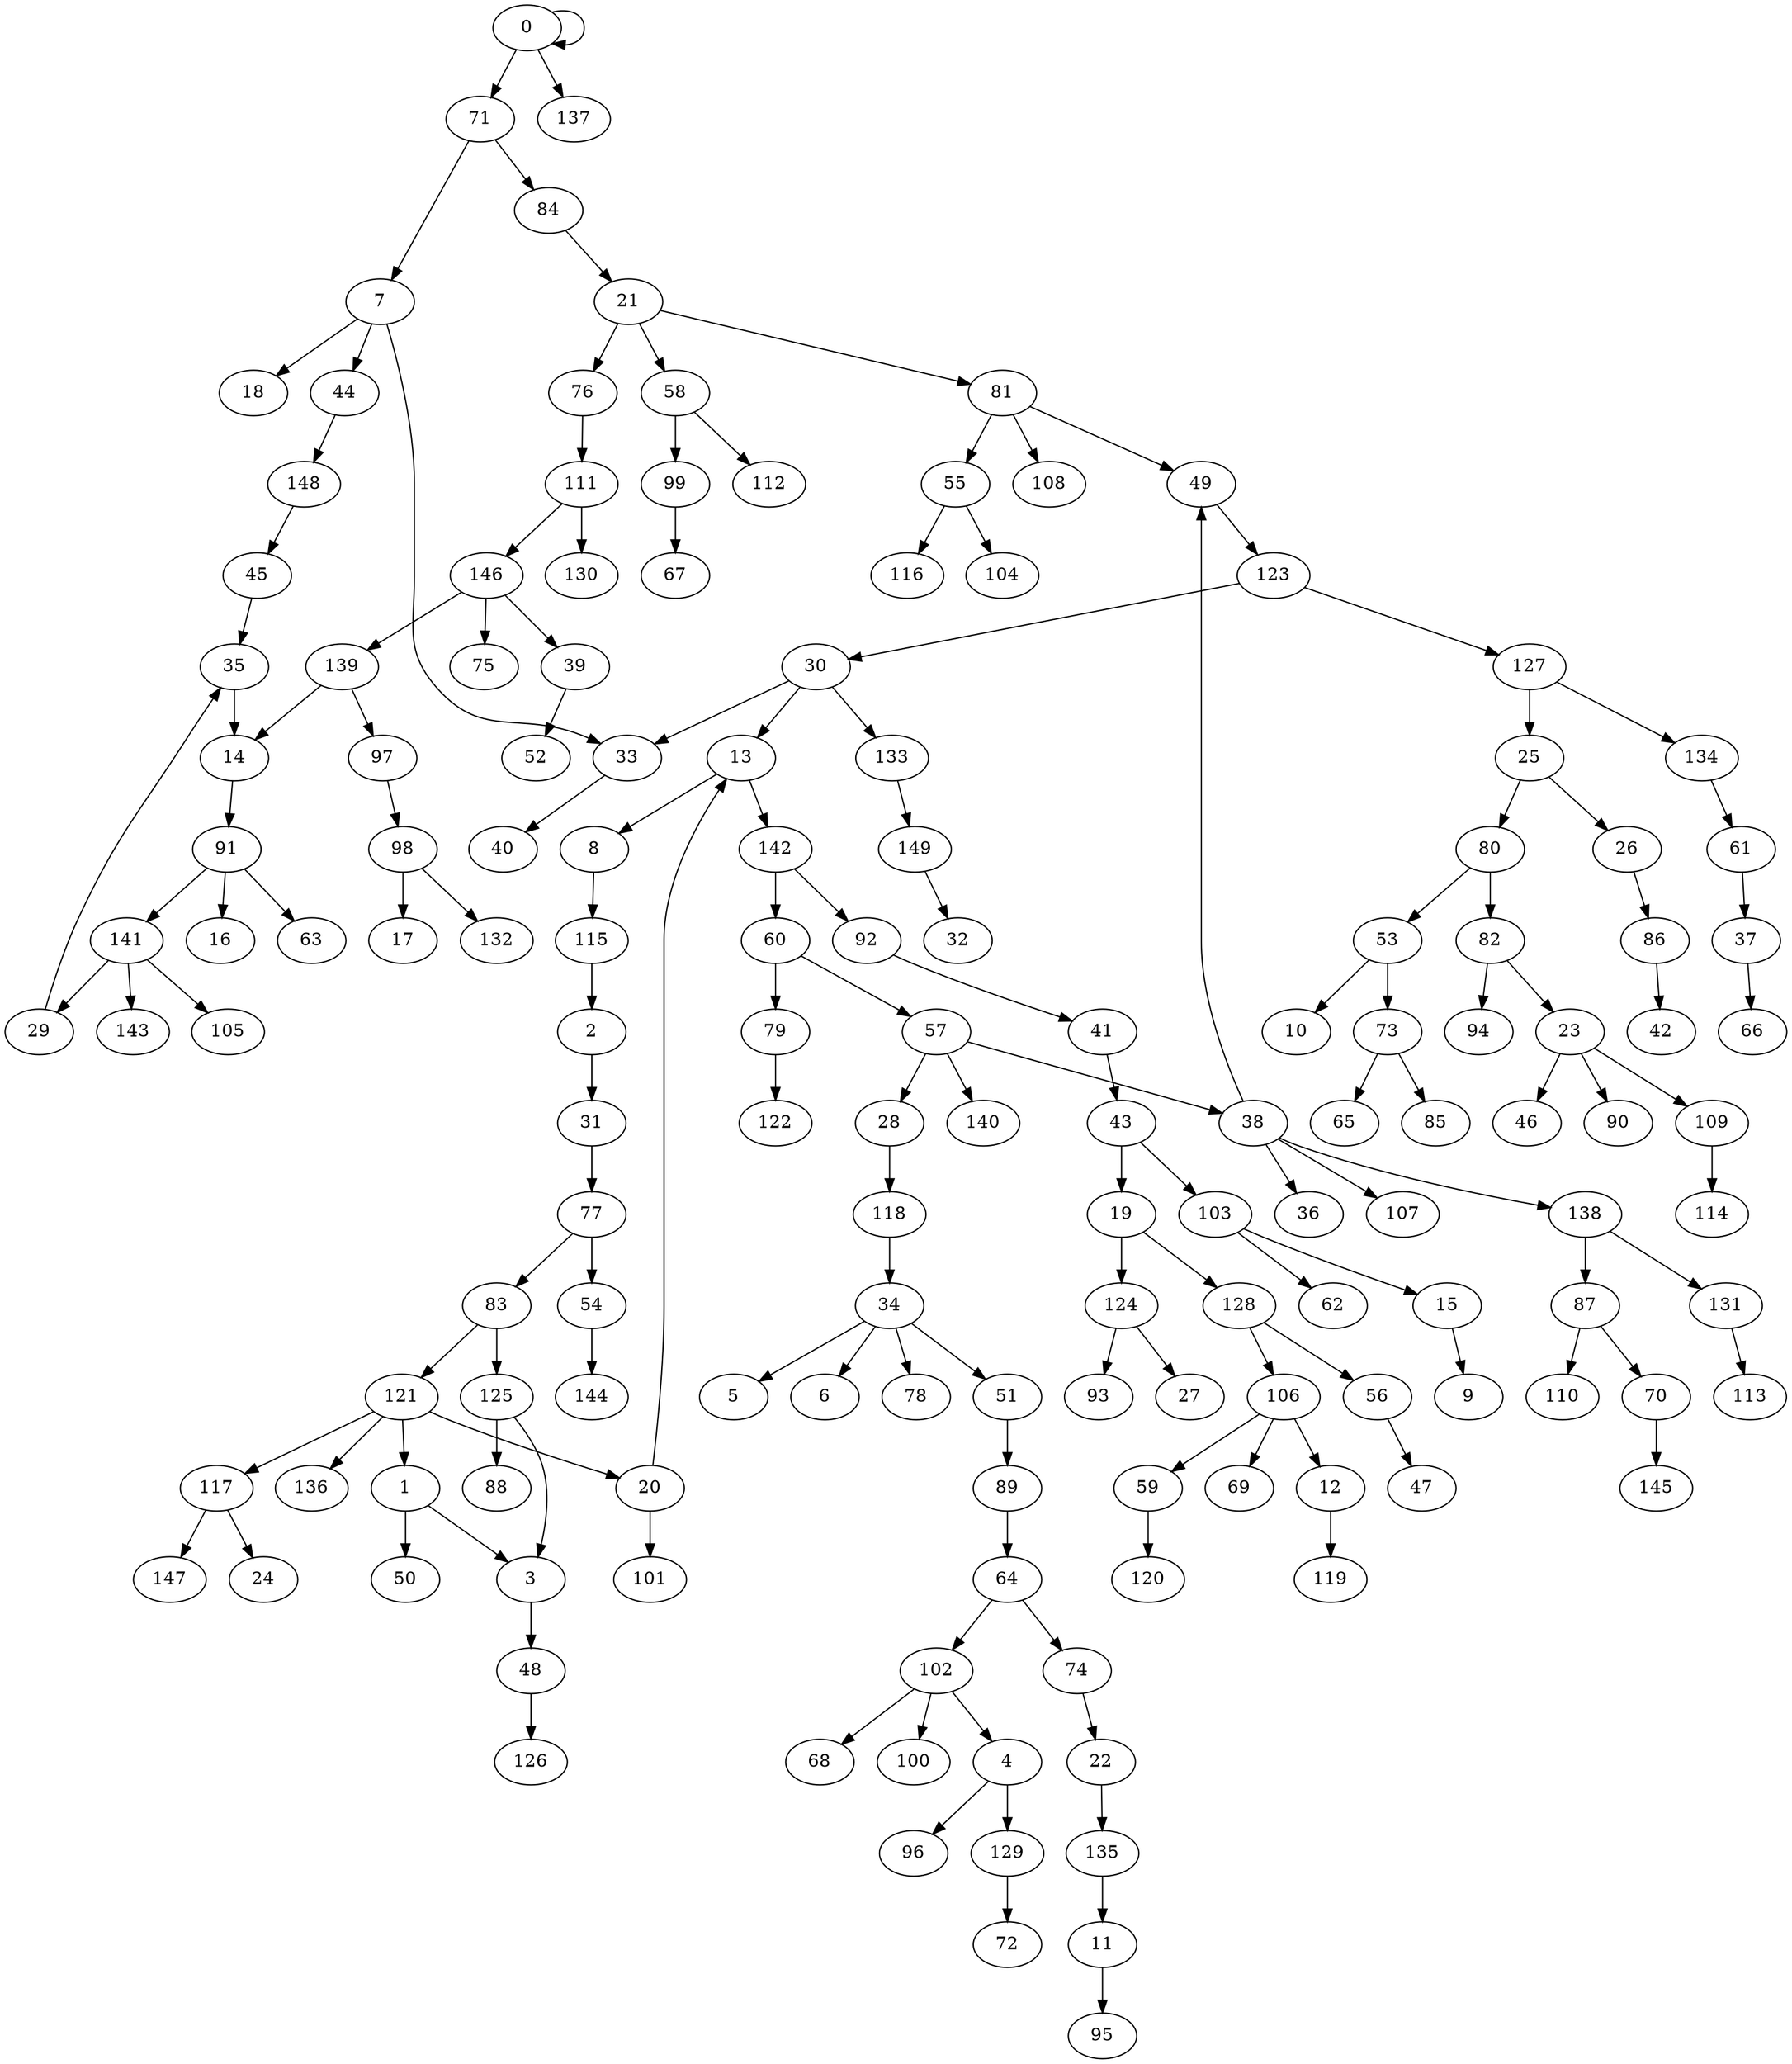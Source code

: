 digraph {
	graph [bb="0,0,1401,1620"];
	node [label="\N"];
	0	[height=0.5,
		pos="392,1602",
		width=0.75];
	0 -> 0	[pos="e,411.9,1589.6 411.9,1614.4 424.69,1617.7 437,1613.5 437,1602 437,1593.6 430.5,1589.1 422.04,1588.6"];
	71	[height=0.5,
		pos="356,1530",
		width=0.75];
	0 -> 71	[pos="e,364.3,1547.1 383.65,1584.8 379.29,1576.3 373.85,1565.7 368.96,1556.2"];
	137	[height=0.5,
		pos="428,1530",
		width=0.75];
	0 -> 137	[pos="e,419.7,1547.1 400.35,1584.8 404.71,1576.3 410.15,1565.7 415.04,1556.2"];
	1	[height=0.5,
		pos="310,450",
		width=0.75];
	3	[height=0.5,
		pos="405,378",
		width=0.75];
	1 -> 3	[pos="e,387.36,391.99 327.42,436.16 341.93,425.47 362.79,410.1 379.23,397.99"];
	50	[height=0.5,
		pos="310,378",
		width=0.75];
	1 -> 50	[pos="e,310,396.1 310,431.7 310,423.98 310,414.71 310,406.11"];
	2	[height=0.5,
		pos="454,810",
		width=0.75];
	31	[height=0.5,
		pos="454,738",
		width=0.75];
	2 -> 31	[pos="e,454,756.1 454,791.7 454,783.98 454,774.71 454,766.11"];
	48	[height=0.5,
		pos="405,306",
		width=0.75];
	3 -> 48	[pos="e,405,324.1 405,359.7 405,351.98 405,342.71 405,334.11"];
	4	[height=0.5,
		pos="771,234",
		width=0.75];
	96	[height=0.5,
		pos="699,162",
		width=0.75];
	4 -> 96	[pos="e,713.8,177.38 756.43,218.83 746.25,208.94 732.48,195.55 720.97,184.36"];
	129	[height=0.5,
		pos="771,162",
		width=0.75];
	4 -> 129	[pos="e,771,180.1 771,215.7 771,207.98 771,198.71 771,190.11"];
	5	[height=0.5,
		pos="564,522",
		width=0.75];
	6	[height=0.5,
		pos="636,522",
		width=0.75];
	7	[height=0.5,
		pos="280,1386",
		width=0.75];
	18	[height=0.5,
		pos="180,1314",
		width=0.75];
	7 -> 18	[pos="e,198.06,1327.6 262.12,1372.5 246.72,1361.7 224.26,1346 206.72,1333.7"];
	33	[height=0.5,
		pos="477,1026",
		width=0.75];
	7 -> 33	[pos="e,455.89,1037.6 285.33,1368.1 293.2,1341.8 307,1288.9 307,1243 307,1243 307,1243 307,1169 307,1128.6 298.76,1109.9 326,1080 362.07,\
1040.4 391.11,1063.5 441,1044 442.83,1043.3 444.71,1042.5 446.59,1041.7"];
	44	[height=0.5,
		pos="252,1314",
		width=0.75];
	7 -> 44	[pos="e,258.59,1331.5 273.36,1368.4 270.09,1360.2 266.06,1350.1 262.38,1341"];
	8	[height=0.5,
		pos="454,954",
		width=0.75];
	115	[height=0.5,
		pos="454,882",
		width=0.75];
	8 -> 115	[pos="e,454,900.1 454,935.7 454,927.98 454,918.71 454,910.11"];
	9	[height=0.5,
		pos="1140,522",
		width=0.75];
	10	[height=0.5,
		pos="1014,810",
		width=0.75];
	11	[height=0.5,
		pos="843,90",
		width=0.75];
	95	[height=0.5,
		pos="843,18",
		width=0.75];
	11 -> 95	[pos="e,843,36.104 843,71.697 843,63.983 843,54.712 843,46.112"];
	12	[height=0.5,
		pos="1032,450",
		width=0.75];
	119	[height=0.5,
		pos="1032,378",
		width=0.75];
	12 -> 119	[pos="e,1032,396.1 1032,431.7 1032,423.98 1032,414.71 1032,406.11"];
	13	[height=0.5,
		pos="575,1026",
		width=0.75];
	13 -> 8	[pos="e,473.7,966.4 555.29,1013.6 535.51,1002.2 504.85,984.42 482.44,971.46"];
	142	[height=0.5,
		pos="600,954",
		width=0.75];
	13 -> 142	[pos="e,593.94,971.96 580.92,1008.4 583.78,1000.4 587.27,990.64 590.48,981.64"];
	14	[height=0.5,
		pos="171,1026",
		width=0.75];
	91	[height=0.5,
		pos="169,954",
		width=0.75];
	14 -> 91	[pos="e,169.49,972.1 170.51,1007.7 170.29,999.98 170.02,990.71 169.77,982.11"];
	15	[height=0.5,
		pos="1140,594",
		width=0.75];
	15 -> 9	[pos="e,1140,540.1 1140,575.7 1140,567.98 1140,558.71 1140,550.11"];
	16	[height=0.5,
		pos="166,882",
		width=0.75];
	17	[height=0.5,
		pos="310,882",
		width=0.75];
	19	[height=0.5,
		pos="888,666",
		width=0.75];
	124	[height=0.5,
		pos="888,594",
		width=0.75];
	19 -> 124	[pos="e,888,612.1 888,647.7 888,639.98 888,630.71 888,622.11"];
	128	[height=0.5,
		pos="978,594",
		width=0.75];
	19 -> 128	[pos="e,961.15,608.11 904.93,651.83 918.5,641.27 937.76,626.3 953.09,614.37"];
	20	[height=0.5,
		pos="500,450",
		width=0.75];
	20 -> 13	[pos="e,562.59,1009.9 501.78,468.03 504.4,494.66 509,547.79 509,593 509,883 509,883 509,883 509,928.38 537.06,974.96 556.59,1001.9"];
	101	[height=0.5,
		pos="500,378",
		width=0.75];
	20 -> 101	[pos="e,500,396.1 500,431.7 500,423.98 500,414.71 500,406.11"];
	21	[height=0.5,
		pos="470,1386",
		width=0.75];
	58	[height=0.5,
		pos="506,1314",
		width=0.75];
	21 -> 58	[pos="e,497.7,1331.1 478.35,1368.8 482.71,1360.3 488.15,1349.7 493.04,1340.2"];
	76	[height=0.5,
		pos="434,1314",
		width=0.75];
	21 -> 76	[pos="e,442.3,1331.1 461.65,1368.8 457.29,1360.3 451.85,1349.7 446.96,1340.2"];
	81	[height=0.5,
		pos="699,1314",
		width=0.75];
	21 -> 81	[pos="e,674.9,1322.4 494.07,1377.6 535.05,1365.1 618.44,1339.6 665.23,1325.3"];
	22	[height=0.5,
		pos="843,234",
		width=0.75];
	135	[height=0.5,
		pos="843,162",
		width=0.75];
	22 -> 135	[pos="e,843,180.1 843,215.7 843,207.98 843,198.71 843,190.11"];
	23	[height=0.5,
		pos="1230,810",
		width=0.75];
	46	[height=0.5,
		pos="1194,738",
		width=0.75];
	23 -> 46	[pos="e,1202.3,755.15 1221.7,792.76 1217.3,784.28 1211.9,773.71 1207,764.2"];
	90	[height=0.5,
		pos="1266,738",
		width=0.75];
	23 -> 90	[pos="e,1257.7,755.15 1238.3,792.76 1242.7,784.28 1248.1,773.71 1253,764.2"];
	109	[height=0.5,
		pos="1338,738",
		width=0.75];
	23 -> 109	[pos="e,1319.4,751.05 1248.8,796.81 1266,785.67 1291.6,769.06 1311,756.5"];
	24	[height=0.5,
		pos="202,378",
		width=0.75];
	25	[height=0.5,
		pos="1230,1026",
		width=0.75];
	26	[height=0.5,
		pos="1275,954",
		width=0.75];
	25 -> 26	[pos="e,1264.8,970.82 1240.2,1009.1 1245.8,1000.3 1253,989.26 1259.3,979.42"];
	80	[height=0.5,
		pos="1194,954",
		width=0.75];
	25 -> 80	[pos="e,1202.3,971.15 1221.7,1008.8 1217.3,1000.3 1211.9,989.71 1207,980.2"];
	86	[height=0.5,
		pos="1297,882",
		width=0.75];
	26 -> 86	[pos="e,1291.7,899.79 1280.3,936.05 1282.8,928.06 1285.9,918.33 1288.7,909.4"];
	27	[height=0.5,
		pos="924,522",
		width=0.75];
	28	[height=0.5,
		pos="676,738",
		width=0.75];
	118	[height=0.5,
		pos="676,666",
		width=0.75];
	28 -> 118	[pos="e,676,684.1 676,719.7 676,711.98 676,702.71 676,694.11"];
	29	[height=0.5,
		pos="27,810",
		width=0.75];
	35	[height=0.5,
		pos="171,1098",
		width=0.75];
	29 -> 35	[pos="e,159.85,1081.5 31.96,827.7 37.535,845.81 47.228,875.42 58,900 87.136,966.47 97.447,981.9 135,1044 140.87,1053.7 147.78,1064.1 153.96,\
1073.1"];
	30	[height=0.5,
		pos="645,1098",
		width=0.75];
	30 -> 13	[pos="e,589.49,1041.5 630.5,1082.5 620.73,1072.7 607.69,1059.7 596.7,1048.7"];
	30 -> 33	[pos="e,499.4,1036.3 622.69,1087.7 593.45,1075.5 541.97,1054.1 508.69,1040.2"];
	133	[height=0.5,
		pos="690,1026",
		width=0.75];
	30 -> 133	[pos="e,679.83,1042.8 655.21,1081.1 660.85,1072.3 667.97,1061.3 674.3,1051.4"];
	77	[height=0.5,
		pos="454,666",
		width=0.75];
	31 -> 77	[pos="e,454,684.1 454,719.7 454,711.98 454,702.71 454,694.11"];
	32	[height=0.5,
		pos="744,882",
		width=0.75];
	40	[height=0.5,
		pos="382,954",
		width=0.75];
	33 -> 40	[pos="e,399.64,967.99 459.58,1012.2 445.07,1001.5 424.21,986.1 407.77,973.99"];
	34	[height=0.5,
		pos="676,594",
		width=0.75];
	34 -> 5	[pos="e,583.09,534.93 657,581.13 639.06,569.91 611.95,552.97 591.62,540.26"];
	34 -> 6	[pos="e,645.23,539.15 666.72,576.76 661.83,568.19 655.71,557.49 650.23,547.9"];
	51	[height=0.5,
		pos="780,522",
		width=0.75];
	34 -> 51	[pos="e,761.57,535.41 694.59,580.49 710.86,569.54 734.69,553.49 753.05,541.14"];
	78	[height=0.5,
		pos="708,522",
		width=0.75];
	34 -> 78	[pos="e,700.47,539.47 683.58,576.41 687.37,568.13 692.03,557.92 696.27,548.66"];
	35 -> 14	[pos="e,171,1044.1 171,1079.7 171,1072 171,1062.7 171,1054.1"];
	36	[height=0.5,
		pos="1032,666",
		width=0.75];
	37	[height=0.5,
		pos="1369,882",
		width=0.75];
	66	[height=0.5,
		pos="1374,810",
		width=0.75];
	37 -> 66	[pos="e,1372.8,828.1 1370.2,863.7 1370.8,855.98 1371.4,846.71 1372.1,838.11"];
	38	[height=0.5,
		pos="978,738",
		width=0.75];
	38 -> 36	[pos="e,1020,682.49 989.98,721.46 996.98,712.4 1005.9,700.79 1013.8,690.61"];
	49	[height=0.5,
		pos="814,1242",
		width=0.75];
	38 -> 49	[pos="e,814,1224 954.15,746.97 908.67,763.84 814,807.75 814,881 814,1099 814,1099 814,1099 814,1139 814,1185.3 814,1213.9"];
	107	[height=0.5,
		pos="1104,666",
		width=0.75];
	38 -> 107	[pos="e,1083.8,678.22 998.24,725.75 1019,714.22 1051.5,696.18 1075,683.12"];
	138	[height=0.5,
		pos="1248,666",
		width=0.75];
	38 -> 138	[pos="e,1221.9,671 998.62,726.32 1003.6,724.02 1008.9,721.76 1014,720 1082.3,696.46 1165.4,680.5 1212,672.64"];
	39	[height=0.5,
		pos="434,1098",
		width=0.75];
	52	[height=0.5,
		pos="405,1026",
		width=0.75];
	39 -> 52	[pos="e,411.82,1043.5 427.13,1080.4 423.73,1072.2 419.56,1062.1 415.75,1053"];
	41	[height=0.5,
		pos="758,810",
		width=0.75];
	43	[height=0.5,
		pos="888,738",
		width=0.75];
	41 -> 43	[pos="e,867.4,750.09 778.31,798.06 799.84,786.47 834.05,768.05 858.54,754.86"];
	42	[height=0.5,
		pos="1302,810",
		width=0.75];
	43 -> 19	[pos="e,888,684.1 888,719.7 888,711.98 888,702.71 888,694.11"];
	103	[height=0.5,
		pos="960,666",
		width=0.75];
	43 -> 103	[pos="e,945.2,681.38 902.57,722.83 912.75,712.94 926.52,699.55 938.03,688.36"];
	148	[height=0.5,
		pos="226,1242",
		width=0.75];
	44 -> 148	[pos="e,232.3,1260 245.84,1296.4 242.84,1288.3 239.16,1278.4 235.79,1269.4"];
	45	[height=0.5,
		pos="173,1170",
		width=0.75];
	45 -> 35	[pos="e,171.49,1116.1 172.51,1151.7 172.29,1144 172.02,1134.7 171.77,1126.1"];
	47	[height=0.5,
		pos="1104,450",
		width=0.75];
	126	[height=0.5,
		pos="405,234",
		width=0.75];
	48 -> 126	[pos="e,405,252.1 405,287.7 405,279.98 405,270.71 405,262.11"];
	123	[height=0.5,
		pos="869,1170",
		width=0.75];
	49 -> 123	[pos="e,857.09,1186.2 825.93,1225.8 833.21,1216.5 842.66,1204.5 850.85,1194.1"];
	89	[height=0.5,
		pos="780,450",
		width=0.75];
	51 -> 89	[pos="e,780,468.1 780,503.7 780,495.98 780,486.71 780,478.11"];
	53	[height=0.5,
		pos="1086,882",
		width=0.75];
	53 -> 10	[pos="e,1028.8,825.38 1071.4,866.83 1061.3,856.94 1047.5,843.55 1036,832.36"];
	73	[height=0.5,
		pos="1086,810",
		width=0.75];
	53 -> 73	[pos="e,1086,828.1 1086,863.7 1086,855.98 1086,846.71 1086,838.11"];
	54	[height=0.5,
		pos="454,594",
		width=0.75];
	144	[height=0.5,
		pos="454,522",
		width=0.75];
	54 -> 144	[pos="e,454,540.1 454,575.7 454,567.98 454,558.71 454,550.11"];
	55	[height=0.5,
		pos="663,1242",
		width=0.75];
	104	[height=0.5,
		pos="663,1170",
		width=0.75];
	55 -> 104	[pos="e,663,1188.1 663,1223.7 663,1216 663,1206.7 663,1198.1"];
	116	[height=0.5,
		pos="591,1170",
		width=0.75];
	55 -> 116	[pos="e,605.8,1185.4 648.43,1226.8 638.25,1216.9 624.48,1203.5 612.97,1192.4"];
	56	[height=0.5,
		pos="1068,522",
		width=0.75];
	56 -> 47	[pos="e,1095.7,467.15 1076.3,504.76 1080.7,496.28 1086.1,485.71 1091,476.2"];
	57	[height=0.5,
		pos="678,810",
		width=0.75];
	57 -> 28	[pos="e,676.49,756.1 677.51,791.7 677.29,783.98 677.02,774.71 676.77,766.11"];
	57 -> 38	[pos="e,954.53,747.11 700.1,799.51 707.02,796.79 714.74,794.03 722,792 809.83,767.45 835.44,777.74 924,756 930.8,754.33 937.99,752.28 \
944.84,750.18"];
	140	[height=0.5,
		pos="748,738",
		width=0.75];
	57 -> 140	[pos="e,733.51,753.49 692.5,794.5 702.27,784.73 715.31,771.69 726.3,760.7"];
	99	[height=0.5,
		pos="506,1242",
		width=0.75];
	58 -> 99	[pos="e,506,1260.1 506,1295.7 506,1288 506,1278.7 506,1270.1"];
	112	[height=0.5,
		pos="578,1242",
		width=0.75];
	58 -> 112	[pos="e,563.2,1257.4 520.57,1298.8 530.75,1288.9 544.52,1275.5 556.03,1264.4"];
	59	[height=0.5,
		pos="888,450",
		width=0.75];
	120	[height=0.5,
		pos="888,378",
		width=0.75];
	59 -> 120	[pos="e,888,396.1 888,431.7 888,423.98 888,414.71 888,406.11"];
	60	[height=0.5,
		pos="600,882",
		width=0.75];
	60 -> 57	[pos="e,662.62,824.8 615.41,867.17 626.73,857.01 642.31,843.03 655.09,831.56"];
	79	[height=0.5,
		pos="600,810",
		width=0.75];
	60 -> 79	[pos="e,600,828.1 600,863.7 600,855.98 600,846.71 600,838.11"];
	61	[height=0.5,
		pos="1351,954",
		width=0.75];
	61 -> 37	[pos="e,1364.7,899.79 1355.4,936.05 1357.4,928.14 1359.9,918.54 1362.1,909.69"];
	62	[height=0.5,
		pos="1050,594",
		width=0.75];
	63	[height=0.5,
		pos="238,882",
		width=0.75];
	64	[height=0.5,
		pos="780,378",
		width=0.75];
	74	[height=0.5,
		pos="825,306",
		width=0.75];
	64 -> 74	[pos="e,814.83,322.82 790.21,361.12 795.85,352.34 802.97,341.26 809.3,331.42"];
	102	[height=0.5,
		pos="735,306",
		width=0.75];
	64 -> 102	[pos="e,745.17,322.82 769.79,361.12 764.15,352.34 757.03,341.26 750.7,331.42"];
	65	[height=0.5,
		pos="1050,738",
		width=0.75];
	67	[height=0.5,
		pos="506,1170",
		width=0.75];
	68	[height=0.5,
		pos="627,234",
		width=0.75];
	69	[height=0.5,
		pos="960,450",
		width=0.75];
	70	[height=0.5,
		pos="1284,522",
		width=0.75];
	145	[height=0.5,
		pos="1284,450",
		width=0.75];
	70 -> 145	[pos="e,1284,468.1 1284,503.7 1284,495.98 1284,486.71 1284,478.11"];
	71 -> 7	[pos="e,288.62,1403.1 347.28,1512.7 334.11,1488.1 309.03,1441.2 293.49,1412.2"];
	84	[height=0.5,
		pos="409,1458",
		width=0.75];
	71 -> 84	[pos="e,397.27,1474.5 367.76,1513.5 374.62,1504.4 383.42,1492.8 391.12,1482.6"];
	72	[height=0.5,
		pos="771,90",
		width=0.75];
	73 -> 65	[pos="e,1058.3,755.15 1077.7,792.76 1073.3,784.28 1067.9,773.71 1063,764.2"];
	85	[height=0.5,
		pos="1122,738",
		width=0.75];
	73 -> 85	[pos="e,1113.7,755.15 1094.3,792.76 1098.7,784.28 1104.1,773.71 1109,764.2"];
	74 -> 22	[pos="e,838.68,251.79 829.36,288.05 831.39,280.14 833.86,270.54 836.14,261.69"];
	75	[height=0.5,
		pos="362,1098",
		width=0.75];
	111	[height=0.5,
		pos="434,1242",
		width=0.75];
	76 -> 111	[pos="e,434,1260.1 434,1295.7 434,1288 434,1278.7 434,1270.1"];
	77 -> 54	[pos="e,454,612.1 454,647.7 454,639.98 454,630.71 454,622.11"];
	83	[height=0.5,
		pos="382,594",
		width=0.75];
	77 -> 83	[pos="e,396.8,609.38 439.43,650.83 429.25,640.94 415.48,627.55 403.97,616.36"];
	122	[height=0.5,
		pos="600,738",
		width=0.75];
	79 -> 122	[pos="e,600,756.1 600,791.7 600,783.98 600,774.71 600,766.11"];
	80 -> 53	[pos="e,1104.6,895.05 1175.2,940.81 1158,929.67 1132.4,913.06 1113,900.5"];
	82	[height=0.5,
		pos="1194,882",
		width=0.75];
	80 -> 82	[pos="e,1194,900.1 1194,935.7 1194,927.98 1194,918.71 1194,910.11"];
	81 -> 49	[pos="e,794.69,1254.8 718.25,1301.3 736.74,1290 764.89,1272.9 785.89,1260.1"];
	81 -> 55	[pos="e,671.3,1259.1 690.65,1296.8 686.29,1288.3 680.85,1277.7 675.96,1268.2"];
	108	[height=0.5,
		pos="735,1242",
		width=0.75];
	81 -> 108	[pos="e,726.7,1259.1 707.35,1296.8 711.71,1288.3 717.15,1277.7 722.04,1268.2"];
	82 -> 23	[pos="e,1221.7,827.15 1202.3,864.76 1206.7,856.28 1212.1,845.71 1217,836.2"];
	94	[height=0.5,
		pos="1158,810",
		width=0.75];
	82 -> 94	[pos="e,1166.3,827.15 1185.7,864.76 1181.3,856.28 1175.9,845.71 1171,836.2"];
	121	[height=0.5,
		pos="310,522",
		width=0.75];
	83 -> 121	[pos="e,324.8,537.38 367.43,578.83 357.25,568.94 343.48,555.55 331.97,544.36"];
	125	[height=0.5,
		pos="382,522",
		width=0.75];
	83 -> 125	[pos="e,382,540.1 382,575.7 382,567.98 382,558.71 382,550.11"];
	84 -> 21	[pos="e,457.08,1401.8 421.94,1442.2 430.19,1432.7 441.04,1420.2 450.34,1409.6"];
	86 -> 42	[pos="e,1300.8,828.1 1298.2,863.7 1298.8,855.98 1299.4,846.71 1300.1,838.11"];
	87	[height=0.5,
		pos="1248,594",
		width=0.75];
	87 -> 70	[pos="e,1275.7,539.15 1256.3,576.76 1260.7,568.28 1266.1,557.71 1271,548.2"];
	110	[height=0.5,
		pos="1212,522",
		width=0.75];
	87 -> 110	[pos="e,1220.3,539.15 1239.7,576.76 1235.3,568.28 1229.9,557.71 1225,548.2"];
	88	[height=0.5,
		pos="382,450",
		width=0.75];
	89 -> 64	[pos="e,780,396.1 780,431.7 780,423.98 780,414.71 780,406.11"];
	91 -> 16	[pos="e,166.73,900.1 168.26,935.7 167.93,927.98 167.53,918.71 167.16,910.11"];
	91 -> 63	[pos="e,223.72,897.49 183.3,938.5 192.92,928.73 205.78,915.69 216.61,904.7"];
	141	[height=0.5,
		pos="94,882",
		width=0.75];
	91 -> 141	[pos="e,109.15,897.14 153.82,938.83 143.15,928.87 128.68,915.37 116.65,904.14"];
	92	[height=0.5,
		pos="672,882",
		width=0.75];
	92 -> 41	[pos="e,741.47,824.46 688.58,867.5 701.31,857.14 719.09,842.67 733.46,830.97"];
	93	[height=0.5,
		pos="852,522",
		width=0.75];
	97	[height=0.5,
		pos="281,1026",
		width=0.75];
	98	[height=0.5,
		pos="310,954",
		width=0.75];
	97 -> 98	[pos="e,303.18,971.47 287.87,1008.4 291.27,1000.2 295.44,990.14 299.25,980.95"];
	98 -> 17	[pos="e,310,900.1 310,935.7 310,927.98 310,918.71 310,910.11"];
	132	[height=0.5,
		pos="382,882",
		width=0.75];
	98 -> 132	[pos="e,367.2,897.38 324.57,938.83 334.75,928.94 348.52,915.55 360.03,904.36"];
	99 -> 67	[pos="e,506,1188.1 506,1223.7 506,1216 506,1206.7 506,1198.1"];
	100	[height=0.5,
		pos="699,234",
		width=0.75];
	102 -> 4	[pos="e,762.7,251.15 743.35,288.76 747.71,280.28 753.15,269.71 758.04,260.2"];
	102 -> 68	[pos="e,645.6,247.05 716.19,292.81 699,281.67 673.38,265.06 654.01,252.5"];
	102 -> 100	[pos="e,707.3,251.15 726.65,288.76 722.29,280.28 716.85,269.71 711.96,260.2"];
	103 -> 15	[pos="e,1116.3,603 981.18,654.62 986.01,652.35 991.16,650.03 996,648 1033.4,632.34 1077.1,616.58 1106.5,606.37"];
	103 -> 62	[pos="e,1033.1,608.11 976.93,651.83 990.5,641.27 1009.8,626.3 1025.1,614.37"];
	105	[height=0.5,
		pos="171,810",
		width=0.75];
	106	[height=0.5,
		pos="996,522",
		width=0.75];
	106 -> 12	[pos="e,1023.7,467.15 1004.3,504.76 1008.7,496.28 1014.1,485.71 1019,476.2"];
	106 -> 59	[pos="e,906.6,463.05 977.19,508.81 960,497.67 934.38,481.06 915.01,468.5"];
	106 -> 69	[pos="e,968.3,467.15 987.65,504.76 983.29,496.28 977.85,485.71 972.96,476.2"];
	114	[height=0.5,
		pos="1338,666",
		width=0.75];
	109 -> 114	[pos="e,1338,684.1 1338,719.7 1338,711.98 1338,702.71 1338,694.11"];
	130	[height=0.5,
		pos="434,1170",
		width=0.75];
	111 -> 130	[pos="e,434,1188.1 434,1223.7 434,1216 434,1206.7 434,1198.1"];
	146	[height=0.5,
		pos="362,1170",
		width=0.75];
	111 -> 146	[pos="e,376.8,1185.4 419.43,1226.8 409.25,1216.9 395.48,1203.5 383.97,1192.4"];
	113	[height=0.5,
		pos="1356,522",
		width=0.75];
	115 -> 2	[pos="e,454,828.1 454,863.7 454,855.98 454,846.71 454,838.11"];
	117	[height=0.5,
		pos="166,450",
		width=0.75];
	117 -> 24	[pos="e,193.7,395.15 174.35,432.76 178.71,424.28 184.15,413.71 189.04,404.2"];
	147	[height=0.5,
		pos="130,378",
		width=0.75];
	117 -> 147	[pos="e,138.3,395.15 157.65,432.76 153.29,424.28 147.85,413.71 142.96,404.2"];
	118 -> 34	[pos="e,676,612.1 676,647.7 676,639.98 676,630.71 676,622.11"];
	121 -> 1	[pos="e,310,468.1 310,503.7 310,495.98 310,486.71 310,478.11"];
	121 -> 20	[pos="e,475.96,458.37 331.15,510.54 335.98,508.28 341.13,505.98 346,504 386.77,487.42 434.89,471.41 466.36,461.4"];
	121 -> 117	[pos="e,187.33,461.37 288.75,510.67 264.4,498.83 224.28,479.33 196.57,465.86"];
	136	[height=0.5,
		pos="238,450",
		width=0.75];
	121 -> 136	[pos="e,252.8,465.38 295.43,506.83 285.25,496.94 271.48,483.55 259.97,472.36"];
	123 -> 30	[pos="e,669.14,1106.5 845.03,1161.5 805.05,1149 724.65,1123.9 678.89,1109.6"];
	127	[height=0.5,
		pos="1230,1098",
		width=0.75];
	123 -> 127	[pos="e,1204.2,1104 894.67,1164 957.93,1151.8 1121.4,1120.1 1194.2,1105.9"];
	124 -> 27	[pos="e,915.7,539.15 896.35,576.76 900.71,568.28 906.15,557.71 911.04,548.2"];
	124 -> 93	[pos="e,860.3,539.15 879.65,576.76 875.29,568.28 869.85,557.71 864.96,548.2"];
	125 -> 3	[pos="e,411.75,395.74 395.75,506.07 403.96,496.1 413.62,482.25 418,468 424.32,447.44 420.08,423.24 414.81,405.27"];
	125 -> 88	[pos="e,382,468.1 382,503.7 382,495.98 382,486.71 382,478.11"];
	127 -> 25	[pos="e,1230,1044.1 1230,1079.7 1230,1072 1230,1062.7 1230,1054.1"];
	134	[height=0.5,
		pos="1320,1026",
		width=0.75];
	127 -> 134	[pos="e,1303.1,1040.1 1246.9,1083.8 1260.5,1073.3 1279.8,1058.3 1295.1,1046.4"];
	128 -> 56	[pos="e,1051.1,536.11 994.93,579.83 1008.5,569.27 1027.8,554.3 1043.1,542.37"];
	128 -> 106	[pos="e,991.68,539.79 982.36,576.05 984.39,568.14 986.86,558.54 989.14,549.69"];
	129 -> 72	[pos="e,771,108.1 771,143.7 771,135.98 771,126.71 771,118.11"];
	131	[height=0.5,
		pos="1338,594",
		width=0.75];
	131 -> 113	[pos="e,1351.7,539.79 1342.4,576.05 1344.4,568.14 1346.9,558.54 1349.1,549.69"];
	149	[height=0.5,
		pos="708,954",
		width=0.75];
	133 -> 149	[pos="e,703.68,971.79 694.36,1008.1 696.39,1000.1 698.86,990.54 701.14,981.69"];
	134 -> 61	[pos="e,1343.7,971.47 1327.3,1008.4 1331,1000.1 1335.5,989.92 1339.6,980.66"];
	135 -> 11	[pos="e,843,108.1 843,143.7 843,135.98 843,126.71 843,118.11"];
	138 -> 87	[pos="e,1248,612.1 1248,647.7 1248,639.98 1248,630.71 1248,622.11"];
	138 -> 131	[pos="e,1321.1,608.11 1264.9,651.83 1278.5,641.27 1297.8,626.3 1313.1,614.37"];
	139	[height=0.5,
		pos="252,1098",
		width=0.75];
	139 -> 14	[pos="e,186.97,1040.8 236,1083.2 224.24,1073 208.06,1059 194.79,1047.6"];
	139 -> 97	[pos="e,274.18,1043.5 258.87,1080.4 262.27,1072.2 266.44,1062.1 270.25,1053"];
	141 -> 29	[pos="e,40.865,825.49 80.118,866.5 70.865,856.83 58.529,843.94 48.074,833.02"];
	141 -> 105	[pos="e,155.7,824.91 109.58,866.83 120.61,856.81 135.59,843.19 147.99,831.92"];
	143	[height=0.5,
		pos="99,810",
		width=0.75];
	141 -> 143	[pos="e,97.778,828.1 95.236,863.7 95.787,855.98 96.449,846.71 97.063,838.11"];
	142 -> 60	[pos="e,600,900.1 600,935.7 600,927.98 600,918.71 600,910.11"];
	142 -> 92	[pos="e,657.2,897.38 614.57,938.83 624.75,928.94 638.52,915.55 650.03,904.36"];
	146 -> 39	[pos="e,419.2,1113.4 376.57,1154.8 386.75,1144.9 400.52,1131.5 412.03,1120.4"];
	146 -> 75	[pos="e,362,1116.1 362,1151.7 362,1144 362,1134.7 362,1126.1"];
	146 -> 139	[pos="e,270.94,1111.1 342.84,1156.8 325.33,1145.7 299.24,1129.1 279.51,1116.5"];
	148 -> 45	[pos="e,184.73,1186.5 214.24,1225.5 207.38,1216.4 198.58,1204.8 190.88,1194.6"];
	149 -> 32	[pos="e,735.7,899.15 716.35,936.76 720.71,928.28 726.15,917.71 731.04,908.2"];
}
